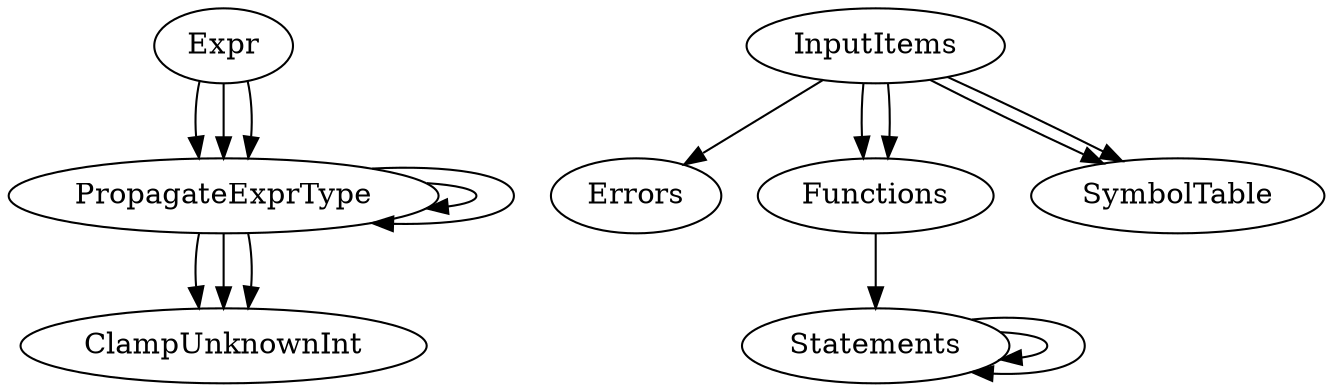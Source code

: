 digraph {
    0 [label=ClampUnknownInt];
    1 [label=Errors];
    2 [label=Expr];
    3 [label=Functions];
    4 [label=InputItems];
    5 [label=PropagateExprType];
    6 [label=Statements];
    7 [label=SymbolTable];
    2 -> 5;
    2 -> 5;
    2 -> 5;
    3 -> 6;
    4 -> 1;
    4 -> 3;
    4 -> 3;
    4 -> 7;
    4 -> 7;
    5 -> 0;
    5 -> 0;
    5 -> 0;
    5 -> 5;
    5 -> 5;
    6 -> 6;
    6 -> 6;
}